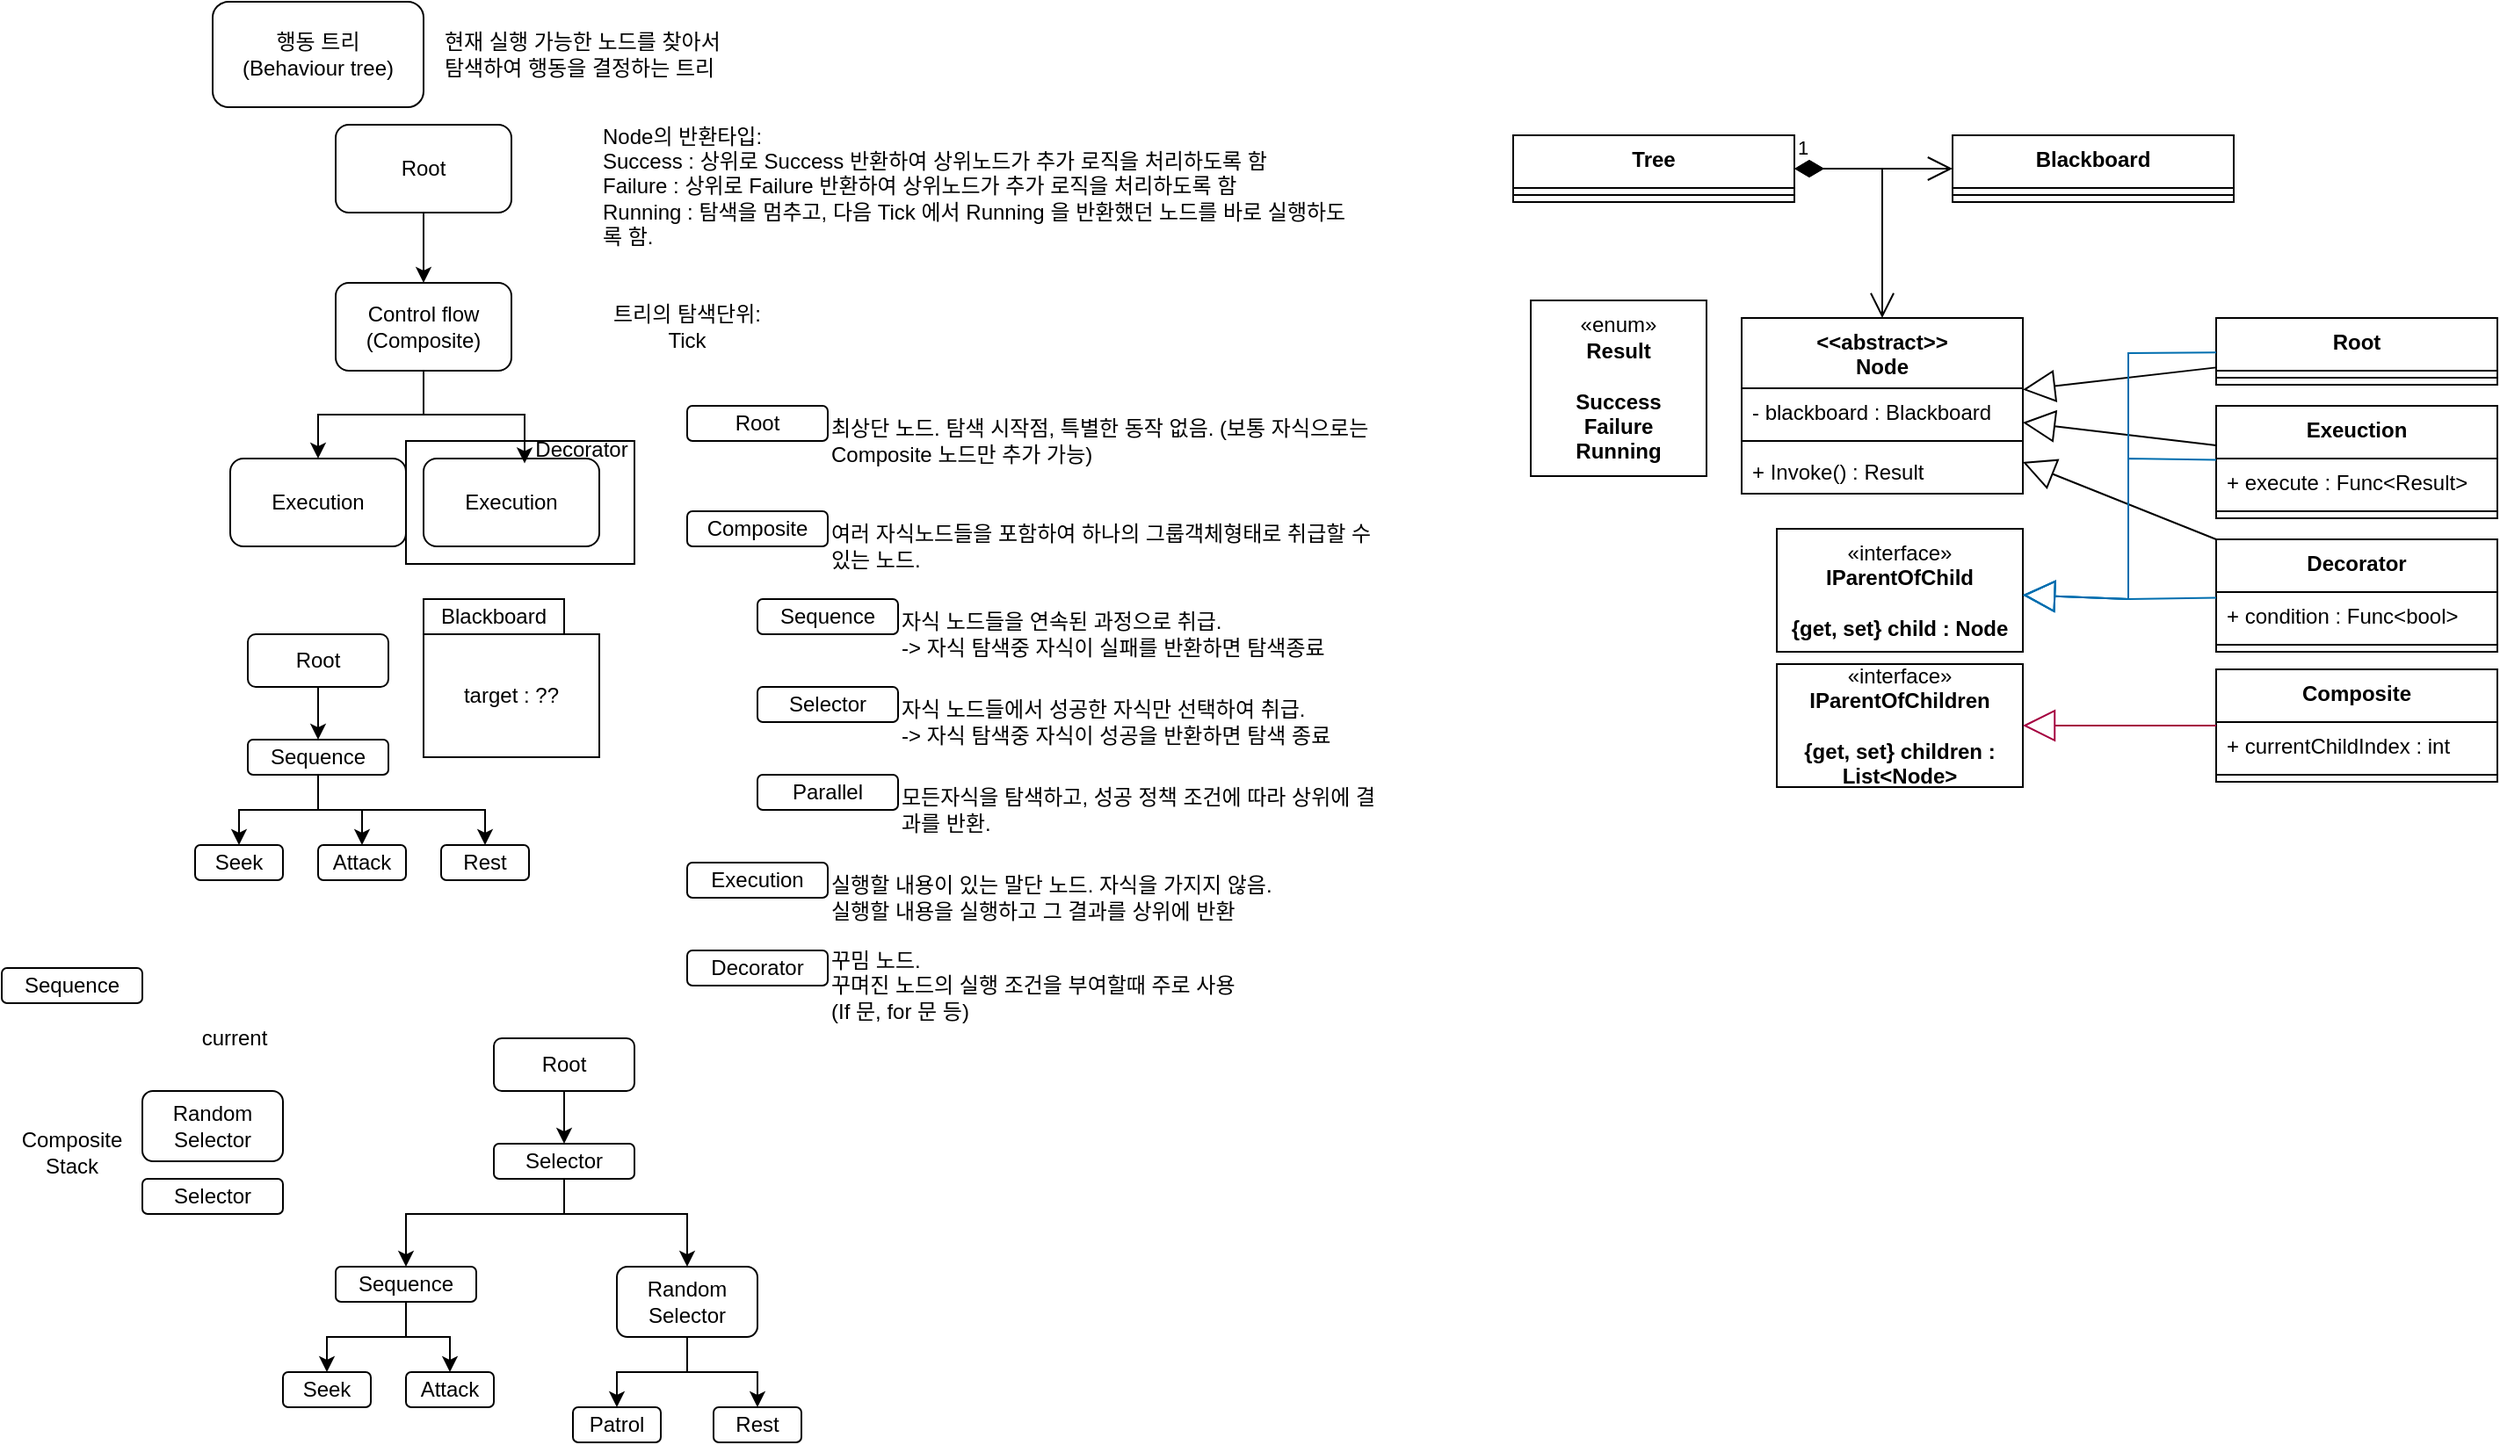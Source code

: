 <mxfile version="24.7.17">
  <diagram id="C5RBs43oDa-KdzZeNtuy" name="Page-1">
    <mxGraphModel dx="1646" dy="482" grid="1" gridSize="10" guides="1" tooltips="1" connect="1" arrows="1" fold="1" page="1" pageScale="1" pageWidth="827" pageHeight="1169" math="0" shadow="0">
      <root>
        <mxCell id="WIyWlLk6GJQsqaUBKTNV-0" />
        <mxCell id="WIyWlLk6GJQsqaUBKTNV-1" parent="WIyWlLk6GJQsqaUBKTNV-0" />
        <mxCell id="VlmmOaFZX-fwfYbXSt0C-12" value="" style="rounded=0;whiteSpace=wrap;html=1;" parent="WIyWlLk6GJQsqaUBKTNV-1" vertex="1">
          <mxGeometry x="140" y="270" width="130" height="70" as="geometry" />
        </mxCell>
        <mxCell id="VlmmOaFZX-fwfYbXSt0C-0" value="행동 트리&lt;div&gt;(Behaviour tree)&lt;/div&gt;" style="rounded=1;whiteSpace=wrap;html=1;" parent="WIyWlLk6GJQsqaUBKTNV-1" vertex="1">
          <mxGeometry x="30" y="20" width="120" height="60" as="geometry" />
        </mxCell>
        <mxCell id="VlmmOaFZX-fwfYbXSt0C-8" style="edgeStyle=orthogonalEdgeStyle;rounded=0;orthogonalLoop=1;jettySize=auto;html=1;entryX=0.5;entryY=0;entryDx=0;entryDy=0;" parent="WIyWlLk6GJQsqaUBKTNV-1" source="VlmmOaFZX-fwfYbXSt0C-1" target="VlmmOaFZX-fwfYbXSt0C-2" edge="1">
          <mxGeometry relative="1" as="geometry" />
        </mxCell>
        <mxCell id="VlmmOaFZX-fwfYbXSt0C-1" value="Root" style="rounded=1;whiteSpace=wrap;html=1;" parent="WIyWlLk6GJQsqaUBKTNV-1" vertex="1">
          <mxGeometry x="100" y="90" width="100" height="50" as="geometry" />
        </mxCell>
        <mxCell id="VlmmOaFZX-fwfYbXSt0C-6" style="edgeStyle=orthogonalEdgeStyle;rounded=0;orthogonalLoop=1;jettySize=auto;html=1;" parent="WIyWlLk6GJQsqaUBKTNV-1" source="VlmmOaFZX-fwfYbXSt0C-2" target="VlmmOaFZX-fwfYbXSt0C-4" edge="1">
          <mxGeometry relative="1" as="geometry" />
        </mxCell>
        <mxCell id="VlmmOaFZX-fwfYbXSt0C-2" value="Control flow&lt;div&gt;(Composite)&lt;/div&gt;" style="rounded=1;whiteSpace=wrap;html=1;" parent="WIyWlLk6GJQsqaUBKTNV-1" vertex="1">
          <mxGeometry x="100" y="180" width="100" height="50" as="geometry" />
        </mxCell>
        <mxCell id="VlmmOaFZX-fwfYbXSt0C-3" value="현재 실행 가능한 노드를 찾아서&amp;nbsp;&lt;div&gt;탐색하여 행동을 결정하는 트리&lt;/div&gt;" style="text;html=1;align=left;verticalAlign=middle;whiteSpace=wrap;rounded=0;" parent="WIyWlLk6GJQsqaUBKTNV-1" vertex="1">
          <mxGeometry x="160" y="20" width="200" height="60" as="geometry" />
        </mxCell>
        <mxCell id="VlmmOaFZX-fwfYbXSt0C-4" value="Execution" style="rounded=1;whiteSpace=wrap;html=1;" parent="WIyWlLk6GJQsqaUBKTNV-1" vertex="1">
          <mxGeometry x="40" y="280" width="100" height="50" as="geometry" />
        </mxCell>
        <mxCell id="VlmmOaFZX-fwfYbXSt0C-5" value="Execution" style="rounded=1;whiteSpace=wrap;html=1;" parent="WIyWlLk6GJQsqaUBKTNV-1" vertex="1">
          <mxGeometry x="150" y="280" width="100" height="50" as="geometry" />
        </mxCell>
        <mxCell id="VlmmOaFZX-fwfYbXSt0C-7" style="edgeStyle=orthogonalEdgeStyle;rounded=0;orthogonalLoop=1;jettySize=auto;html=1;entryX=0.575;entryY=0.055;entryDx=0;entryDy=0;entryPerimeter=0;" parent="WIyWlLk6GJQsqaUBKTNV-1" source="VlmmOaFZX-fwfYbXSt0C-2" target="VlmmOaFZX-fwfYbXSt0C-5" edge="1">
          <mxGeometry relative="1" as="geometry" />
        </mxCell>
        <mxCell id="VlmmOaFZX-fwfYbXSt0C-10" value="Node의 반환타입:&lt;div&gt;Success : 상위로 Success 반환하여 상위노드가 추가 로직을 처리하도록 함&lt;/div&gt;&lt;div&gt;Failure :&amp;nbsp;&lt;span style=&quot;background-color: initial;&quot;&gt;상위로 Failure 반환하여 상위노드가 추가 로직을 처리하도록 함&lt;/span&gt;&lt;/div&gt;&lt;div&gt;Running : 탐색을 멈추고, 다음 Tick 에서 Running 을 반환했던 노드를 바로 실행하도록 함.&lt;/div&gt;" style="text;html=1;align=left;verticalAlign=middle;whiteSpace=wrap;rounded=0;" parent="WIyWlLk6GJQsqaUBKTNV-1" vertex="1">
          <mxGeometry x="250" y="90" width="430" height="70" as="geometry" />
        </mxCell>
        <mxCell id="VlmmOaFZX-fwfYbXSt0C-11" value="트리의 탐색단위:&lt;div&gt;Tick&lt;/div&gt;" style="text;html=1;align=center;verticalAlign=middle;whiteSpace=wrap;rounded=0;" parent="WIyWlLk6GJQsqaUBKTNV-1" vertex="1">
          <mxGeometry x="250" y="185" width="100" height="40" as="geometry" />
        </mxCell>
        <mxCell id="VlmmOaFZX-fwfYbXSt0C-13" value="Decorator" style="text;html=1;align=center;verticalAlign=middle;whiteSpace=wrap;rounded=0;" parent="WIyWlLk6GJQsqaUBKTNV-1" vertex="1">
          <mxGeometry x="210" y="260" width="60" height="30" as="geometry" />
        </mxCell>
        <mxCell id="VlmmOaFZX-fwfYbXSt0C-15" value="Root" style="rounded=1;whiteSpace=wrap;html=1;" parent="WIyWlLk6GJQsqaUBKTNV-1" vertex="1">
          <mxGeometry x="300" y="250" width="80" height="20" as="geometry" />
        </mxCell>
        <mxCell id="VlmmOaFZX-fwfYbXSt0C-16" value="최상단 노드. 탐색 시작점, 특별한 동작 없음. (보통 자식으로는 Composite 노드만 추가 가능)" style="text;html=1;align=left;verticalAlign=middle;whiteSpace=wrap;rounded=0;" parent="WIyWlLk6GJQsqaUBKTNV-1" vertex="1">
          <mxGeometry x="380" y="250" width="320" height="40" as="geometry" />
        </mxCell>
        <mxCell id="VlmmOaFZX-fwfYbXSt0C-18" value="Composite" style="rounded=1;whiteSpace=wrap;html=1;" parent="WIyWlLk6GJQsqaUBKTNV-1" vertex="1">
          <mxGeometry x="300" y="310" width="80" height="20" as="geometry" />
        </mxCell>
        <mxCell id="VlmmOaFZX-fwfYbXSt0C-19" value="여러 자식노드들을 포함하여 하나의 그룹객체형태로 취급할 수 있는 노드.&amp;nbsp;" style="text;html=1;align=left;verticalAlign=middle;whiteSpace=wrap;rounded=0;" parent="WIyWlLk6GJQsqaUBKTNV-1" vertex="1">
          <mxGeometry x="380" y="310" width="320" height="40" as="geometry" />
        </mxCell>
        <mxCell id="VlmmOaFZX-fwfYbXSt0C-20" value="Sequence" style="rounded=1;whiteSpace=wrap;html=1;" parent="WIyWlLk6GJQsqaUBKTNV-1" vertex="1">
          <mxGeometry x="340" y="360" width="80" height="20" as="geometry" />
        </mxCell>
        <mxCell id="VlmmOaFZX-fwfYbXSt0C-21" value="Selector" style="rounded=1;whiteSpace=wrap;html=1;" parent="WIyWlLk6GJQsqaUBKTNV-1" vertex="1">
          <mxGeometry x="340" y="410" width="80" height="20" as="geometry" />
        </mxCell>
        <mxCell id="VlmmOaFZX-fwfYbXSt0C-22" value="Parallel" style="rounded=1;whiteSpace=wrap;html=1;" parent="WIyWlLk6GJQsqaUBKTNV-1" vertex="1">
          <mxGeometry x="340" y="460" width="80" height="20" as="geometry" />
        </mxCell>
        <mxCell id="VlmmOaFZX-fwfYbXSt0C-24" value="자식 노드들을 연속된 과정으로 취급.&lt;div&gt;-&amp;gt; 자식 탐색중 자식이 실패를 반환하면 탐색종료&lt;/div&gt;" style="text;html=1;align=left;verticalAlign=middle;whiteSpace=wrap;rounded=0;" parent="WIyWlLk6GJQsqaUBKTNV-1" vertex="1">
          <mxGeometry x="420" y="360" width="280" height="40" as="geometry" />
        </mxCell>
        <mxCell id="VlmmOaFZX-fwfYbXSt0C-25" value="자식 노드들에서 성공한 자식만 선택하여 취급.&lt;div&gt;-&amp;gt; 자식 탐색중 자식이 성공을 반환하면 탐색 종료&lt;/div&gt;" style="text;html=1;align=left;verticalAlign=middle;whiteSpace=wrap;rounded=0;" parent="WIyWlLk6GJQsqaUBKTNV-1" vertex="1">
          <mxGeometry x="420" y="410" width="280" height="40" as="geometry" />
        </mxCell>
        <mxCell id="VlmmOaFZX-fwfYbXSt0C-26" value="모든자식을 탐색하고, 성공 정책 조건에 따라 상위에 결과를 반환." style="text;html=1;align=left;verticalAlign=middle;whiteSpace=wrap;rounded=0;" parent="WIyWlLk6GJQsqaUBKTNV-1" vertex="1">
          <mxGeometry x="420" y="460" width="280" height="40" as="geometry" />
        </mxCell>
        <mxCell id="VlmmOaFZX-fwfYbXSt0C-27" value="Execution" style="rounded=1;whiteSpace=wrap;html=1;" parent="WIyWlLk6GJQsqaUBKTNV-1" vertex="1">
          <mxGeometry x="300" y="510" width="80" height="20" as="geometry" />
        </mxCell>
        <mxCell id="VlmmOaFZX-fwfYbXSt0C-28" value="실행할 내용이 있는 말단 노드. 자식을 가지지 않음.&amp;nbsp;&lt;div&gt;실행할 내용을 실행하고 그 결과를 상위에 반환&lt;/div&gt;" style="text;html=1;align=left;verticalAlign=middle;whiteSpace=wrap;rounded=0;" parent="WIyWlLk6GJQsqaUBKTNV-1" vertex="1">
          <mxGeometry x="380" y="510" width="320" height="40" as="geometry" />
        </mxCell>
        <mxCell id="VlmmOaFZX-fwfYbXSt0C-29" value="Decorator" style="rounded=1;whiteSpace=wrap;html=1;" parent="WIyWlLk6GJQsqaUBKTNV-1" vertex="1">
          <mxGeometry x="300" y="560" width="80" height="20" as="geometry" />
        </mxCell>
        <mxCell id="VlmmOaFZX-fwfYbXSt0C-30" value="꾸밈 노드.&amp;nbsp;&lt;div&gt;꾸며진 노드의 실행 조건을 부여할때 주로 사용&lt;/div&gt;&lt;div&gt;(If 문, for 문 등)&lt;/div&gt;" style="text;html=1;align=left;verticalAlign=middle;whiteSpace=wrap;rounded=0;" parent="WIyWlLk6GJQsqaUBKTNV-1" vertex="1">
          <mxGeometry x="380" y="560" width="320" height="40" as="geometry" />
        </mxCell>
        <mxCell id="VlmmOaFZX-fwfYbXSt0C-32" value="&amp;lt;&amp;lt;abstract&amp;gt;&amp;gt;&lt;div&gt;Node&lt;/div&gt;" style="swimlane;fontStyle=1;align=center;verticalAlign=top;childLayout=stackLayout;horizontal=1;startSize=40;horizontalStack=0;resizeParent=1;resizeParentMax=0;resizeLast=0;collapsible=1;marginBottom=0;whiteSpace=wrap;html=1;" parent="WIyWlLk6GJQsqaUBKTNV-1" vertex="1">
          <mxGeometry x="900" y="200" width="160" height="100" as="geometry" />
        </mxCell>
        <mxCell id="VlmmOaFZX-fwfYbXSt0C-33" value="- blackboard : Blackboard" style="text;strokeColor=none;fillColor=none;align=left;verticalAlign=top;spacingLeft=4;spacingRight=4;overflow=hidden;rotatable=0;points=[[0,0.5],[1,0.5]];portConstraint=eastwest;whiteSpace=wrap;html=1;" parent="VlmmOaFZX-fwfYbXSt0C-32" vertex="1">
          <mxGeometry y="40" width="160" height="26" as="geometry" />
        </mxCell>
        <mxCell id="VlmmOaFZX-fwfYbXSt0C-34" value="" style="line;strokeWidth=1;fillColor=none;align=left;verticalAlign=middle;spacingTop=-1;spacingLeft=3;spacingRight=3;rotatable=0;labelPosition=right;points=[];portConstraint=eastwest;strokeColor=inherit;" parent="VlmmOaFZX-fwfYbXSt0C-32" vertex="1">
          <mxGeometry y="66" width="160" height="8" as="geometry" />
        </mxCell>
        <mxCell id="VlmmOaFZX-fwfYbXSt0C-35" value="+ Invoke() : Result" style="text;strokeColor=none;fillColor=none;align=left;verticalAlign=top;spacingLeft=4;spacingRight=4;overflow=hidden;rotatable=0;points=[[0,0.5],[1,0.5]];portConstraint=eastwest;whiteSpace=wrap;html=1;" parent="VlmmOaFZX-fwfYbXSt0C-32" vertex="1">
          <mxGeometry y="74" width="160" height="26" as="geometry" />
        </mxCell>
        <mxCell id="VlmmOaFZX-fwfYbXSt0C-37" value="«enum»&lt;br&gt;&lt;b&gt;Result&lt;/b&gt;&lt;div&gt;&lt;b&gt;&lt;br&gt;&lt;/b&gt;&lt;/div&gt;&lt;div&gt;&lt;b&gt;Success&lt;/b&gt;&lt;/div&gt;&lt;div&gt;&lt;b&gt;Failure&lt;/b&gt;&lt;/div&gt;&lt;div&gt;&lt;b&gt;Running&lt;/b&gt;&lt;/div&gt;" style="html=1;whiteSpace=wrap;" parent="WIyWlLk6GJQsqaUBKTNV-1" vertex="1">
          <mxGeometry x="780" y="190" width="100" height="100" as="geometry" />
        </mxCell>
        <mxCell id="VlmmOaFZX-fwfYbXSt0C-40" style="edgeStyle=orthogonalEdgeStyle;rounded=0;orthogonalLoop=1;jettySize=auto;html=1;entryX=0.5;entryY=0;entryDx=0;entryDy=0;" parent="WIyWlLk6GJQsqaUBKTNV-1" source="VlmmOaFZX-fwfYbXSt0C-38" target="VlmmOaFZX-fwfYbXSt0C-42" edge="1">
          <mxGeometry relative="1" as="geometry">
            <mxPoint x="90" y="430" as="targetPoint" />
          </mxGeometry>
        </mxCell>
        <mxCell id="VlmmOaFZX-fwfYbXSt0C-38" value="Root" style="rounded=1;whiteSpace=wrap;html=1;" parent="WIyWlLk6GJQsqaUBKTNV-1" vertex="1">
          <mxGeometry x="50" y="380" width="80" height="30" as="geometry" />
        </mxCell>
        <mxCell id="VlmmOaFZX-fwfYbXSt0C-41" value="Seek" style="rounded=1;whiteSpace=wrap;html=1;" parent="WIyWlLk6GJQsqaUBKTNV-1" vertex="1">
          <mxGeometry x="20" y="500" width="50" height="20" as="geometry" />
        </mxCell>
        <mxCell id="VlmmOaFZX-fwfYbXSt0C-44" style="edgeStyle=orthogonalEdgeStyle;rounded=0;orthogonalLoop=1;jettySize=auto;html=1;" parent="WIyWlLk6GJQsqaUBKTNV-1" source="VlmmOaFZX-fwfYbXSt0C-42" target="VlmmOaFZX-fwfYbXSt0C-41" edge="1">
          <mxGeometry relative="1" as="geometry" />
        </mxCell>
        <mxCell id="VlmmOaFZX-fwfYbXSt0C-46" style="edgeStyle=orthogonalEdgeStyle;rounded=0;orthogonalLoop=1;jettySize=auto;html=1;" parent="WIyWlLk6GJQsqaUBKTNV-1" source="VlmmOaFZX-fwfYbXSt0C-42" target="VlmmOaFZX-fwfYbXSt0C-45" edge="1">
          <mxGeometry relative="1" as="geometry" />
        </mxCell>
        <mxCell id="VlmmOaFZX-fwfYbXSt0C-77" style="edgeStyle=orthogonalEdgeStyle;rounded=0;orthogonalLoop=1;jettySize=auto;html=1;" parent="WIyWlLk6GJQsqaUBKTNV-1" source="VlmmOaFZX-fwfYbXSt0C-42" target="VlmmOaFZX-fwfYbXSt0C-76" edge="1">
          <mxGeometry relative="1" as="geometry">
            <Array as="points">
              <mxPoint x="90" y="480" />
              <mxPoint x="185" y="480" />
            </Array>
          </mxGeometry>
        </mxCell>
        <mxCell id="VlmmOaFZX-fwfYbXSt0C-42" value="Sequence" style="rounded=1;whiteSpace=wrap;html=1;" parent="WIyWlLk6GJQsqaUBKTNV-1" vertex="1">
          <mxGeometry x="50" y="440" width="80" height="20" as="geometry" />
        </mxCell>
        <mxCell id="VlmmOaFZX-fwfYbXSt0C-45" value="Attack" style="rounded=1;whiteSpace=wrap;html=1;" parent="WIyWlLk6GJQsqaUBKTNV-1" vertex="1">
          <mxGeometry x="90" y="500" width="50" height="20" as="geometry" />
        </mxCell>
        <mxCell id="VlmmOaFZX-fwfYbXSt0C-48" value="target : ??" style="rounded=0;whiteSpace=wrap;html=1;" parent="WIyWlLk6GJQsqaUBKTNV-1" vertex="1">
          <mxGeometry x="150" y="380" width="100" height="70" as="geometry" />
        </mxCell>
        <mxCell id="VlmmOaFZX-fwfYbXSt0C-51" value="Blackboard" style="rounded=0;whiteSpace=wrap;html=1;" parent="WIyWlLk6GJQsqaUBKTNV-1" vertex="1">
          <mxGeometry x="150" y="360" width="80" height="20" as="geometry" />
        </mxCell>
        <mxCell id="VlmmOaFZX-fwfYbXSt0C-53" value="Blackboard" style="swimlane;fontStyle=1;align=center;verticalAlign=top;childLayout=stackLayout;horizontal=1;startSize=30;horizontalStack=0;resizeParent=1;resizeParentMax=0;resizeLast=0;collapsible=1;marginBottom=0;whiteSpace=wrap;html=1;" parent="WIyWlLk6GJQsqaUBKTNV-1" vertex="1">
          <mxGeometry x="1020" y="96" width="160" height="38" as="geometry" />
        </mxCell>
        <mxCell id="VlmmOaFZX-fwfYbXSt0C-55" value="" style="line;strokeWidth=1;fillColor=none;align=left;verticalAlign=middle;spacingTop=-1;spacingLeft=3;spacingRight=3;rotatable=0;labelPosition=right;points=[];portConstraint=eastwest;strokeColor=inherit;" parent="VlmmOaFZX-fwfYbXSt0C-53" vertex="1">
          <mxGeometry y="30" width="160" height="8" as="geometry" />
        </mxCell>
        <mxCell id="VlmmOaFZX-fwfYbXSt0C-57" value="Tree" style="swimlane;fontStyle=1;align=center;verticalAlign=top;childLayout=stackLayout;horizontal=1;startSize=30;horizontalStack=0;resizeParent=1;resizeParentMax=0;resizeLast=0;collapsible=1;marginBottom=0;whiteSpace=wrap;html=1;" parent="WIyWlLk6GJQsqaUBKTNV-1" vertex="1">
          <mxGeometry x="770" y="96" width="160" height="38" as="geometry" />
        </mxCell>
        <mxCell id="VlmmOaFZX-fwfYbXSt0C-58" value="" style="line;strokeWidth=1;fillColor=none;align=left;verticalAlign=middle;spacingTop=-1;spacingLeft=3;spacingRight=3;rotatable=0;labelPosition=right;points=[];portConstraint=eastwest;strokeColor=inherit;" parent="VlmmOaFZX-fwfYbXSt0C-57" vertex="1">
          <mxGeometry y="30" width="160" height="8" as="geometry" />
        </mxCell>
        <mxCell id="VlmmOaFZX-fwfYbXSt0C-59" value="1" style="endArrow=open;html=1;endSize=12;startArrow=diamondThin;startSize=14;startFill=1;edgeStyle=orthogonalEdgeStyle;align=left;verticalAlign=bottom;rounded=0;" parent="WIyWlLk6GJQsqaUBKTNV-1" source="VlmmOaFZX-fwfYbXSt0C-57" target="VlmmOaFZX-fwfYbXSt0C-53" edge="1">
          <mxGeometry x="-1" y="3" relative="1" as="geometry">
            <mxPoint x="850" y="240" as="sourcePoint" />
            <mxPoint x="1010" y="240" as="targetPoint" />
          </mxGeometry>
        </mxCell>
        <mxCell id="VlmmOaFZX-fwfYbXSt0C-60" value="1" style="endArrow=open;html=1;endSize=12;startArrow=diamondThin;startSize=14;startFill=1;edgeStyle=orthogonalEdgeStyle;align=left;verticalAlign=bottom;rounded=0;entryX=0.5;entryY=0;entryDx=0;entryDy=0;" parent="WIyWlLk6GJQsqaUBKTNV-1" source="VlmmOaFZX-fwfYbXSt0C-57" target="VlmmOaFZX-fwfYbXSt0C-32" edge="1">
          <mxGeometry x="-1" y="3" relative="1" as="geometry">
            <mxPoint x="850" y="240" as="sourcePoint" />
            <mxPoint x="1010" y="240" as="targetPoint" />
            <Array as="points">
              <mxPoint x="980" y="115" />
            </Array>
          </mxGeometry>
        </mxCell>
        <mxCell id="VlmmOaFZX-fwfYbXSt0C-62" value="Root" style="swimlane;fontStyle=1;align=center;verticalAlign=top;childLayout=stackLayout;horizontal=1;startSize=30;horizontalStack=0;resizeParent=1;resizeParentMax=0;resizeLast=0;collapsible=1;marginBottom=0;whiteSpace=wrap;html=1;" parent="WIyWlLk6GJQsqaUBKTNV-1" vertex="1">
          <mxGeometry x="1170" y="200" width="160" height="38" as="geometry" />
        </mxCell>
        <mxCell id="VlmmOaFZX-fwfYbXSt0C-63" value="" style="line;strokeWidth=1;fillColor=none;align=left;verticalAlign=middle;spacingTop=-1;spacingLeft=3;spacingRight=3;rotatable=0;labelPosition=right;points=[];portConstraint=eastwest;strokeColor=inherit;" parent="VlmmOaFZX-fwfYbXSt0C-62" vertex="1">
          <mxGeometry y="30" width="160" height="8" as="geometry" />
        </mxCell>
        <mxCell id="VlmmOaFZX-fwfYbXSt0C-64" value="" style="endArrow=block;endSize=16;endFill=0;html=1;rounded=0;" parent="WIyWlLk6GJQsqaUBKTNV-1" source="VlmmOaFZX-fwfYbXSt0C-62" target="VlmmOaFZX-fwfYbXSt0C-32" edge="1">
          <mxGeometry width="160" relative="1" as="geometry">
            <mxPoint x="1080" y="300" as="sourcePoint" />
            <mxPoint x="1240" y="300" as="targetPoint" />
          </mxGeometry>
        </mxCell>
        <mxCell id="VlmmOaFZX-fwfYbXSt0C-65" value="Exeuction" style="swimlane;fontStyle=1;align=center;verticalAlign=top;childLayout=stackLayout;horizontal=1;startSize=30;horizontalStack=0;resizeParent=1;resizeParentMax=0;resizeLast=0;collapsible=1;marginBottom=0;whiteSpace=wrap;html=1;" parent="WIyWlLk6GJQsqaUBKTNV-1" vertex="1">
          <mxGeometry x="1170" y="250" width="160" height="64" as="geometry" />
        </mxCell>
        <mxCell id="VlmmOaFZX-fwfYbXSt0C-68" value="+ execute : Func&amp;lt;Result&amp;gt;" style="text;strokeColor=none;fillColor=none;align=left;verticalAlign=top;spacingLeft=4;spacingRight=4;overflow=hidden;rotatable=0;points=[[0,0.5],[1,0.5]];portConstraint=eastwest;whiteSpace=wrap;html=1;" parent="VlmmOaFZX-fwfYbXSt0C-65" vertex="1">
          <mxGeometry y="30" width="160" height="26" as="geometry" />
        </mxCell>
        <mxCell id="VlmmOaFZX-fwfYbXSt0C-66" value="" style="line;strokeWidth=1;fillColor=none;align=left;verticalAlign=middle;spacingTop=-1;spacingLeft=3;spacingRight=3;rotatable=0;labelPosition=right;points=[];portConstraint=eastwest;strokeColor=inherit;" parent="VlmmOaFZX-fwfYbXSt0C-65" vertex="1">
          <mxGeometry y="56" width="160" height="8" as="geometry" />
        </mxCell>
        <mxCell id="VlmmOaFZX-fwfYbXSt0C-67" value="" style="endArrow=block;endSize=16;endFill=0;html=1;rounded=0;" parent="WIyWlLk6GJQsqaUBKTNV-1" source="VlmmOaFZX-fwfYbXSt0C-65" target="VlmmOaFZX-fwfYbXSt0C-32" edge="1">
          <mxGeometry width="160" relative="1" as="geometry">
            <mxPoint x="1180" y="238" as="sourcePoint" />
            <mxPoint x="1070" y="251" as="targetPoint" />
          </mxGeometry>
        </mxCell>
        <mxCell id="VlmmOaFZX-fwfYbXSt0C-69" value="Decorator" style="swimlane;fontStyle=1;align=center;verticalAlign=top;childLayout=stackLayout;horizontal=1;startSize=30;horizontalStack=0;resizeParent=1;resizeParentMax=0;resizeLast=0;collapsible=1;marginBottom=0;whiteSpace=wrap;html=1;" parent="WIyWlLk6GJQsqaUBKTNV-1" vertex="1">
          <mxGeometry x="1170" y="326" width="160" height="64" as="geometry" />
        </mxCell>
        <mxCell id="VlmmOaFZX-fwfYbXSt0C-70" value="+ condition : Func&amp;lt;bool&amp;gt;" style="text;strokeColor=none;fillColor=none;align=left;verticalAlign=top;spacingLeft=4;spacingRight=4;overflow=hidden;rotatable=0;points=[[0,0.5],[1,0.5]];portConstraint=eastwest;whiteSpace=wrap;html=1;" parent="VlmmOaFZX-fwfYbXSt0C-69" vertex="1">
          <mxGeometry y="30" width="160" height="26" as="geometry" />
        </mxCell>
        <mxCell id="VlmmOaFZX-fwfYbXSt0C-71" value="" style="line;strokeWidth=1;fillColor=none;align=left;verticalAlign=middle;spacingTop=-1;spacingLeft=3;spacingRight=3;rotatable=0;labelPosition=right;points=[];portConstraint=eastwest;strokeColor=inherit;" parent="VlmmOaFZX-fwfYbXSt0C-69" vertex="1">
          <mxGeometry y="56" width="160" height="8" as="geometry" />
        </mxCell>
        <mxCell id="VlmmOaFZX-fwfYbXSt0C-72" value="" style="endArrow=block;endSize=16;endFill=0;html=1;rounded=0;" parent="WIyWlLk6GJQsqaUBKTNV-1" source="VlmmOaFZX-fwfYbXSt0C-69" target="VlmmOaFZX-fwfYbXSt0C-32" edge="1">
          <mxGeometry width="160" relative="1" as="geometry">
            <mxPoint x="1180" y="283" as="sourcePoint" />
            <mxPoint x="1070" y="269" as="targetPoint" />
          </mxGeometry>
        </mxCell>
        <mxCell id="VlmmOaFZX-fwfYbXSt0C-73" value="Composite" style="swimlane;fontStyle=1;align=center;verticalAlign=top;childLayout=stackLayout;horizontal=1;startSize=30;horizontalStack=0;resizeParent=1;resizeParentMax=0;resizeLast=0;collapsible=1;marginBottom=0;whiteSpace=wrap;html=1;" parent="WIyWlLk6GJQsqaUBKTNV-1" vertex="1">
          <mxGeometry x="1170" y="400" width="160" height="64" as="geometry" />
        </mxCell>
        <mxCell id="VlmmOaFZX-fwfYbXSt0C-74" value="+ currentChildIndex : int" style="text;strokeColor=none;fillColor=none;align=left;verticalAlign=top;spacingLeft=4;spacingRight=4;overflow=hidden;rotatable=0;points=[[0,0.5],[1,0.5]];portConstraint=eastwest;whiteSpace=wrap;html=1;" parent="VlmmOaFZX-fwfYbXSt0C-73" vertex="1">
          <mxGeometry y="30" width="160" height="26" as="geometry" />
        </mxCell>
        <mxCell id="VlmmOaFZX-fwfYbXSt0C-75" value="" style="line;strokeWidth=1;fillColor=none;align=left;verticalAlign=middle;spacingTop=-1;spacingLeft=3;spacingRight=3;rotatable=0;labelPosition=right;points=[];portConstraint=eastwest;strokeColor=inherit;" parent="VlmmOaFZX-fwfYbXSt0C-73" vertex="1">
          <mxGeometry y="56" width="160" height="8" as="geometry" />
        </mxCell>
        <mxCell id="VlmmOaFZX-fwfYbXSt0C-76" value="Rest" style="rounded=1;whiteSpace=wrap;html=1;" parent="WIyWlLk6GJQsqaUBKTNV-1" vertex="1">
          <mxGeometry x="160" y="500" width="50" height="20" as="geometry" />
        </mxCell>
        <mxCell id="VlmmOaFZX-fwfYbXSt0C-78" value="«interface»&lt;br&gt;&lt;b&gt;IParentOfChild&lt;/b&gt;&lt;div&gt;&lt;b&gt;&lt;br&gt;&lt;/b&gt;&lt;/div&gt;&lt;div&gt;&lt;b&gt;{get, set} child : Node&lt;/b&gt;&lt;/div&gt;" style="html=1;whiteSpace=wrap;" parent="WIyWlLk6GJQsqaUBKTNV-1" vertex="1">
          <mxGeometry x="920" y="320" width="140" height="70" as="geometry" />
        </mxCell>
        <mxCell id="VlmmOaFZX-fwfYbXSt0C-79" value="" style="endArrow=block;endSize=16;endFill=0;html=1;rounded=0;fillColor=#1ba1e2;strokeColor=#006EAF;" parent="WIyWlLk6GJQsqaUBKTNV-1" source="VlmmOaFZX-fwfYbXSt0C-62" target="VlmmOaFZX-fwfYbXSt0C-78" edge="1">
          <mxGeometry width="160" relative="1" as="geometry">
            <mxPoint x="1180" y="238" as="sourcePoint" />
            <mxPoint x="1070" y="251" as="targetPoint" />
            <Array as="points">
              <mxPoint x="1120" y="220" />
              <mxPoint x="1120" y="360" />
            </Array>
          </mxGeometry>
        </mxCell>
        <mxCell id="VlmmOaFZX-fwfYbXSt0C-80" value="" style="endArrow=block;endSize=16;endFill=0;html=1;rounded=0;fillColor=#1ba1e2;strokeColor=#006EAF;" parent="WIyWlLk6GJQsqaUBKTNV-1" source="VlmmOaFZX-fwfYbXSt0C-65" target="VlmmOaFZX-fwfYbXSt0C-78" edge="1">
          <mxGeometry width="160" relative="1" as="geometry">
            <mxPoint x="1180" y="230" as="sourcePoint" />
            <mxPoint x="1070" y="368" as="targetPoint" />
            <Array as="points">
              <mxPoint x="1120" y="280" />
              <mxPoint x="1120" y="360" />
            </Array>
          </mxGeometry>
        </mxCell>
        <mxCell id="VlmmOaFZX-fwfYbXSt0C-81" value="" style="endArrow=block;endSize=16;endFill=0;html=1;rounded=0;fillColor=#1ba1e2;strokeColor=#006EAF;" parent="WIyWlLk6GJQsqaUBKTNV-1" source="VlmmOaFZX-fwfYbXSt0C-69" target="VlmmOaFZX-fwfYbXSt0C-78" edge="1">
          <mxGeometry width="160" relative="1" as="geometry">
            <mxPoint x="1180" y="291" as="sourcePoint" />
            <mxPoint x="1070" y="368" as="targetPoint" />
            <Array as="points">
              <mxPoint x="1120" y="360" />
            </Array>
          </mxGeometry>
        </mxCell>
        <mxCell id="VlmmOaFZX-fwfYbXSt0C-82" value="«interface»&lt;br&gt;&lt;b&gt;IParentOfChildren&lt;/b&gt;&lt;div&gt;&lt;b&gt;&lt;br&gt;&lt;/b&gt;&lt;/div&gt;&lt;div&gt;&lt;b&gt;{get, set} children : List&amp;lt;Node&amp;gt;&lt;/b&gt;&lt;/div&gt;" style="html=1;whiteSpace=wrap;" parent="WIyWlLk6GJQsqaUBKTNV-1" vertex="1">
          <mxGeometry x="920" y="397" width="140" height="70" as="geometry" />
        </mxCell>
        <mxCell id="VlmmOaFZX-fwfYbXSt0C-83" value="" style="endArrow=block;endSize=16;endFill=0;html=1;rounded=0;fillColor=#d80073;strokeColor=#A50040;" parent="WIyWlLk6GJQsqaUBKTNV-1" source="VlmmOaFZX-fwfYbXSt0C-73" target="VlmmOaFZX-fwfYbXSt0C-82" edge="1">
          <mxGeometry width="160" relative="1" as="geometry">
            <mxPoint x="1180" y="336" as="sourcePoint" />
            <mxPoint x="1070" y="292" as="targetPoint" />
          </mxGeometry>
        </mxCell>
        <mxCell id="4vbNxgcKXTkhY_OgfdEm-11" style="edgeStyle=orthogonalEdgeStyle;rounded=0;orthogonalLoop=1;jettySize=auto;html=1;entryX=0.5;entryY=0;entryDx=0;entryDy=0;" edge="1" parent="WIyWlLk6GJQsqaUBKTNV-1" source="4vbNxgcKXTkhY_OgfdEm-1" target="4vbNxgcKXTkhY_OgfdEm-9">
          <mxGeometry relative="1" as="geometry" />
        </mxCell>
        <mxCell id="4vbNxgcKXTkhY_OgfdEm-1" value="Root" style="rounded=1;whiteSpace=wrap;html=1;" vertex="1" parent="WIyWlLk6GJQsqaUBKTNV-1">
          <mxGeometry x="190" y="610" width="80" height="30" as="geometry" />
        </mxCell>
        <mxCell id="4vbNxgcKXTkhY_OgfdEm-2" value="Seek" style="rounded=1;whiteSpace=wrap;html=1;" vertex="1" parent="WIyWlLk6GJQsqaUBKTNV-1">
          <mxGeometry x="70" y="800" width="50" height="20" as="geometry" />
        </mxCell>
        <mxCell id="4vbNxgcKXTkhY_OgfdEm-3" style="edgeStyle=orthogonalEdgeStyle;rounded=0;orthogonalLoop=1;jettySize=auto;html=1;" edge="1" parent="WIyWlLk6GJQsqaUBKTNV-1" source="4vbNxgcKXTkhY_OgfdEm-6" target="4vbNxgcKXTkhY_OgfdEm-2">
          <mxGeometry relative="1" as="geometry" />
        </mxCell>
        <mxCell id="4vbNxgcKXTkhY_OgfdEm-4" style="edgeStyle=orthogonalEdgeStyle;rounded=0;orthogonalLoop=1;jettySize=auto;html=1;" edge="1" parent="WIyWlLk6GJQsqaUBKTNV-1" source="4vbNxgcKXTkhY_OgfdEm-6" target="4vbNxgcKXTkhY_OgfdEm-7">
          <mxGeometry relative="1" as="geometry" />
        </mxCell>
        <mxCell id="4vbNxgcKXTkhY_OgfdEm-6" value="Sequence" style="rounded=1;whiteSpace=wrap;html=1;" vertex="1" parent="WIyWlLk6GJQsqaUBKTNV-1">
          <mxGeometry x="100" y="740" width="80" height="20" as="geometry" />
        </mxCell>
        <mxCell id="4vbNxgcKXTkhY_OgfdEm-7" value="Attack" style="rounded=1;whiteSpace=wrap;html=1;" vertex="1" parent="WIyWlLk6GJQsqaUBKTNV-1">
          <mxGeometry x="140" y="800" width="50" height="20" as="geometry" />
        </mxCell>
        <mxCell id="4vbNxgcKXTkhY_OgfdEm-12" style="edgeStyle=orthogonalEdgeStyle;rounded=0;orthogonalLoop=1;jettySize=auto;html=1;" edge="1" parent="WIyWlLk6GJQsqaUBKTNV-1" source="4vbNxgcKXTkhY_OgfdEm-9" target="4vbNxgcKXTkhY_OgfdEm-6">
          <mxGeometry relative="1" as="geometry">
            <Array as="points">
              <mxPoint x="230" y="710" />
              <mxPoint x="140" y="710" />
            </Array>
          </mxGeometry>
        </mxCell>
        <mxCell id="4vbNxgcKXTkhY_OgfdEm-9" value="Selector" style="rounded=1;whiteSpace=wrap;html=1;" vertex="1" parent="WIyWlLk6GJQsqaUBKTNV-1">
          <mxGeometry x="190" y="670" width="80" height="20" as="geometry" />
        </mxCell>
        <mxCell id="4vbNxgcKXTkhY_OgfdEm-17" style="edgeStyle=orthogonalEdgeStyle;rounded=0;orthogonalLoop=1;jettySize=auto;html=1;" edge="1" parent="WIyWlLk6GJQsqaUBKTNV-1" source="4vbNxgcKXTkhY_OgfdEm-13" target="4vbNxgcKXTkhY_OgfdEm-15">
          <mxGeometry relative="1" as="geometry" />
        </mxCell>
        <mxCell id="4vbNxgcKXTkhY_OgfdEm-18" style="edgeStyle=orthogonalEdgeStyle;rounded=0;orthogonalLoop=1;jettySize=auto;html=1;" edge="1" parent="WIyWlLk6GJQsqaUBKTNV-1" source="4vbNxgcKXTkhY_OgfdEm-13" target="4vbNxgcKXTkhY_OgfdEm-16">
          <mxGeometry relative="1" as="geometry" />
        </mxCell>
        <mxCell id="4vbNxgcKXTkhY_OgfdEm-13" value="&lt;div&gt;Random&lt;/div&gt;Selector" style="rounded=1;whiteSpace=wrap;html=1;" vertex="1" parent="WIyWlLk6GJQsqaUBKTNV-1">
          <mxGeometry x="260" y="740" width="80" height="40" as="geometry" />
        </mxCell>
        <mxCell id="4vbNxgcKXTkhY_OgfdEm-14" style="edgeStyle=orthogonalEdgeStyle;rounded=0;orthogonalLoop=1;jettySize=auto;html=1;entryX=0.5;entryY=0;entryDx=0;entryDy=0;exitX=0.5;exitY=1;exitDx=0;exitDy=0;" edge="1" parent="WIyWlLk6GJQsqaUBKTNV-1" source="4vbNxgcKXTkhY_OgfdEm-9" target="4vbNxgcKXTkhY_OgfdEm-13">
          <mxGeometry relative="1" as="geometry">
            <mxPoint x="240" y="700" as="sourcePoint" />
            <mxPoint x="150" y="750" as="targetPoint" />
            <Array as="points">
              <mxPoint x="230" y="710" />
              <mxPoint x="300" y="710" />
            </Array>
          </mxGeometry>
        </mxCell>
        <mxCell id="4vbNxgcKXTkhY_OgfdEm-15" value="Patrol" style="rounded=1;whiteSpace=wrap;html=1;" vertex="1" parent="WIyWlLk6GJQsqaUBKTNV-1">
          <mxGeometry x="235" y="820" width="50" height="20" as="geometry" />
        </mxCell>
        <mxCell id="4vbNxgcKXTkhY_OgfdEm-16" value="Rest" style="rounded=1;whiteSpace=wrap;html=1;" vertex="1" parent="WIyWlLk6GJQsqaUBKTNV-1">
          <mxGeometry x="315" y="820" width="50" height="20" as="geometry" />
        </mxCell>
        <mxCell id="4vbNxgcKXTkhY_OgfdEm-19" value="current" style="text;html=1;align=center;verticalAlign=middle;whiteSpace=wrap;rounded=0;" vertex="1" parent="WIyWlLk6GJQsqaUBKTNV-1">
          <mxGeometry x="15" y="600" width="55" height="20" as="geometry" />
        </mxCell>
        <mxCell id="4vbNxgcKXTkhY_OgfdEm-21" value="Composite&lt;div&gt;Stack&lt;/div&gt;" style="text;html=1;align=center;verticalAlign=middle;whiteSpace=wrap;rounded=0;" vertex="1" parent="WIyWlLk6GJQsqaUBKTNV-1">
          <mxGeometry x="-80" y="660" width="60" height="30" as="geometry" />
        </mxCell>
        <mxCell id="4vbNxgcKXTkhY_OgfdEm-22" value="Selector" style="rounded=1;whiteSpace=wrap;html=1;" vertex="1" parent="WIyWlLk6GJQsqaUBKTNV-1">
          <mxGeometry x="-10" y="690" width="80" height="20" as="geometry" />
        </mxCell>
        <mxCell id="4vbNxgcKXTkhY_OgfdEm-23" value="Sequence" style="rounded=1;whiteSpace=wrap;html=1;" vertex="1" parent="WIyWlLk6GJQsqaUBKTNV-1">
          <mxGeometry x="-90" y="570" width="80" height="20" as="geometry" />
        </mxCell>
        <mxCell id="4vbNxgcKXTkhY_OgfdEm-24" value="&lt;div&gt;Random&lt;/div&gt;Selector" style="rounded=1;whiteSpace=wrap;html=1;" vertex="1" parent="WIyWlLk6GJQsqaUBKTNV-1">
          <mxGeometry x="-10" y="640" width="80" height="40" as="geometry" />
        </mxCell>
      </root>
    </mxGraphModel>
  </diagram>
</mxfile>
